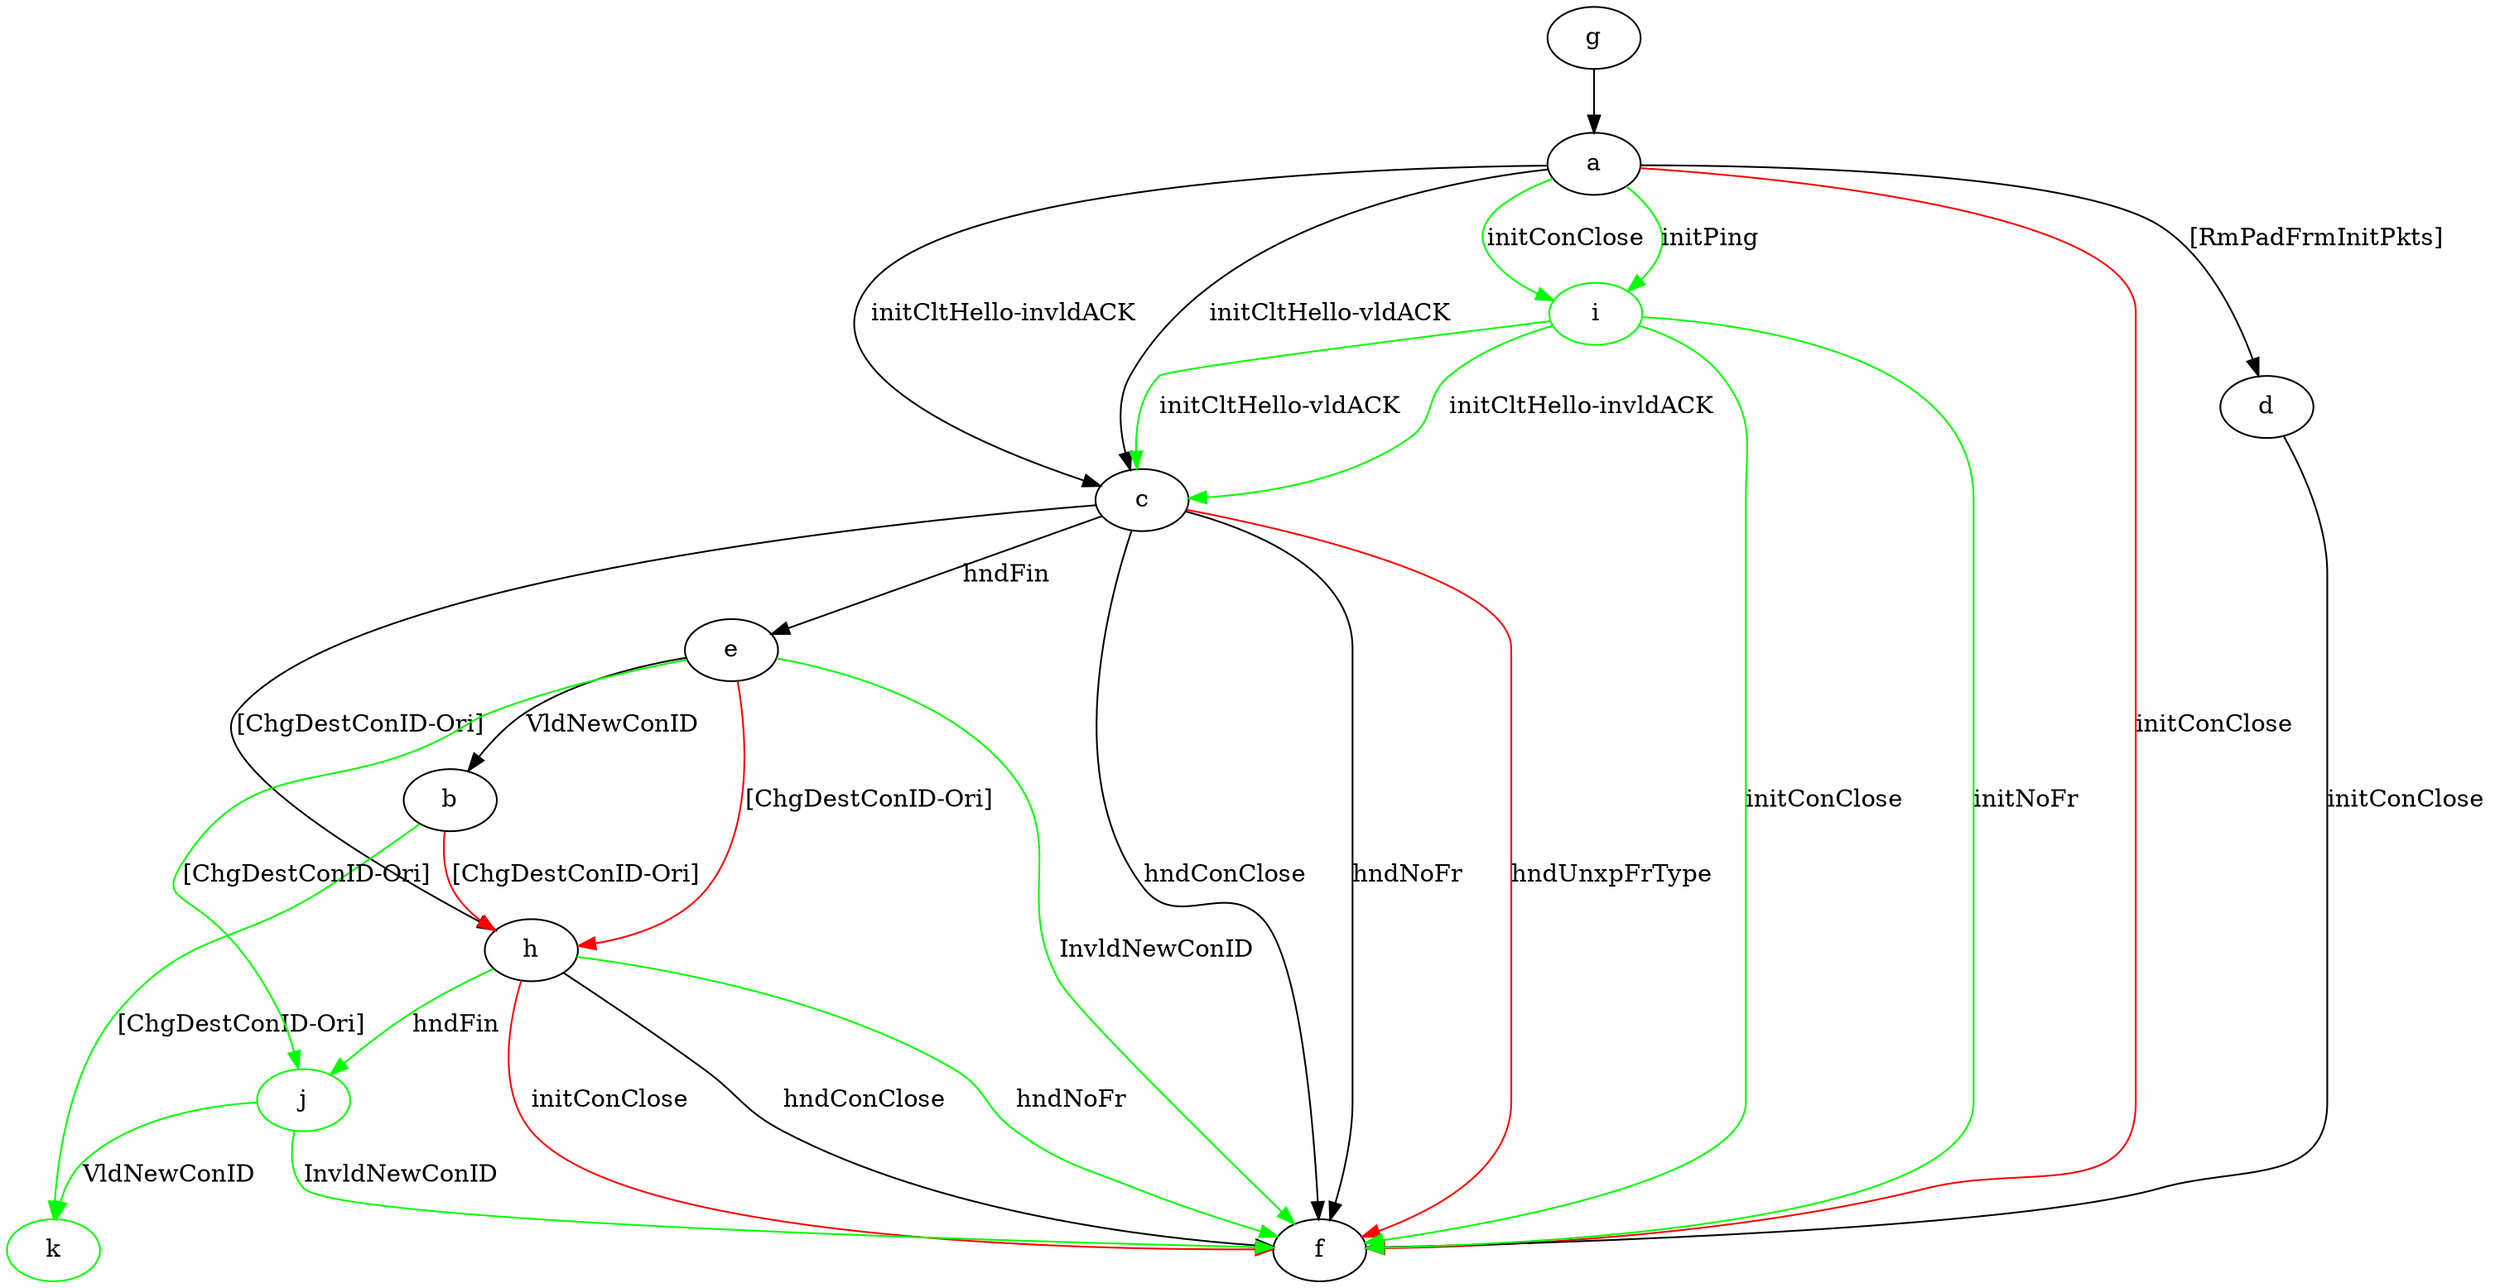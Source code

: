 digraph "" {
	a -> c	[key=0,
		label="initCltHello-vldACK "];
	a -> c	[key=1,
		label="initCltHello-invldACK "];
	a -> d	[key=0,
		label="[RmPadFrmInitPkts] "];
	a -> f	[key=0,
		color=red,
		label="initConClose "];
	i	[color=green];
	a -> i	[key=0,
		color=green,
		label="initPing "];
	a -> i	[key=1,
		color=green,
		label="initConClose "];
	b -> h	[key=0,
		color=red,
		label="[ChgDestConID-Ori] "];
	k	[color=green];
	b -> k	[key=0,
		color=green,
		label="[ChgDestConID-Ori] "];
	c -> e	[key=0,
		label="hndFin "];
	c -> f	[key=0,
		label="hndConClose "];
	c -> f	[key=1,
		label="hndNoFr "];
	c -> f	[key=2,
		color=red,
		label="hndUnxpFrType "];
	c -> h	[key=0,
		label="[ChgDestConID-Ori] "];
	d -> f	[key=0,
		label="initConClose "];
	e -> b	[key=0,
		label="VldNewConID "];
	e -> f	[key=0,
		color=green,
		label="InvldNewConID "];
	e -> h	[key=0,
		color=red,
		label="[ChgDestConID-Ori] "];
	j	[color=green];
	e -> j	[key=0,
		color=green,
		label="[ChgDestConID-Ori] "];
	g -> a	[key=0];
	h -> f	[key=0,
		label="hndConClose "];
	h -> f	[key=1,
		color=green,
		label="hndNoFr "];
	h -> f	[key=2,
		color=red,
		label="initConClose "];
	h -> j	[key=0,
		color=green,
		label="hndFin "];
	i -> c	[key=0,
		color=green,
		label="initCltHello-vldACK "];
	i -> c	[key=1,
		color=green,
		label="initCltHello-invldACK "];
	i -> f	[key=0,
		color=green,
		label="initConClose "];
	i -> f	[key=1,
		color=green,
		label="initNoFr "];
	j -> f	[key=0,
		color=green,
		label="InvldNewConID "];
	j -> k	[key=0,
		color=green,
		label="VldNewConID "];
}
